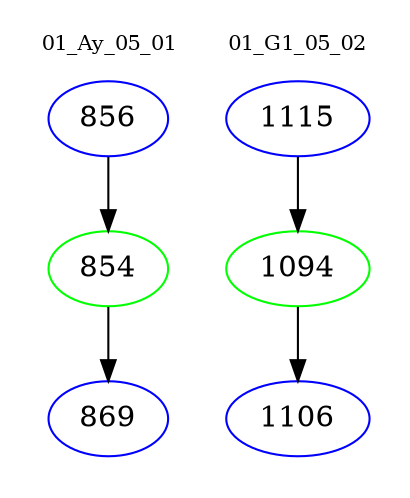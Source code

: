 digraph{
subgraph cluster_0 {
color = white
label = "01_Ay_05_01";
fontsize=10;
T0_856 [label="856", color="blue"]
T0_856 -> T0_854 [color="black"]
T0_854 [label="854", color="green"]
T0_854 -> T0_869 [color="black"]
T0_869 [label="869", color="blue"]
}
subgraph cluster_1 {
color = white
label = "01_G1_05_02";
fontsize=10;
T1_1115 [label="1115", color="blue"]
T1_1115 -> T1_1094 [color="black"]
T1_1094 [label="1094", color="green"]
T1_1094 -> T1_1106 [color="black"]
T1_1106 [label="1106", color="blue"]
}
}
